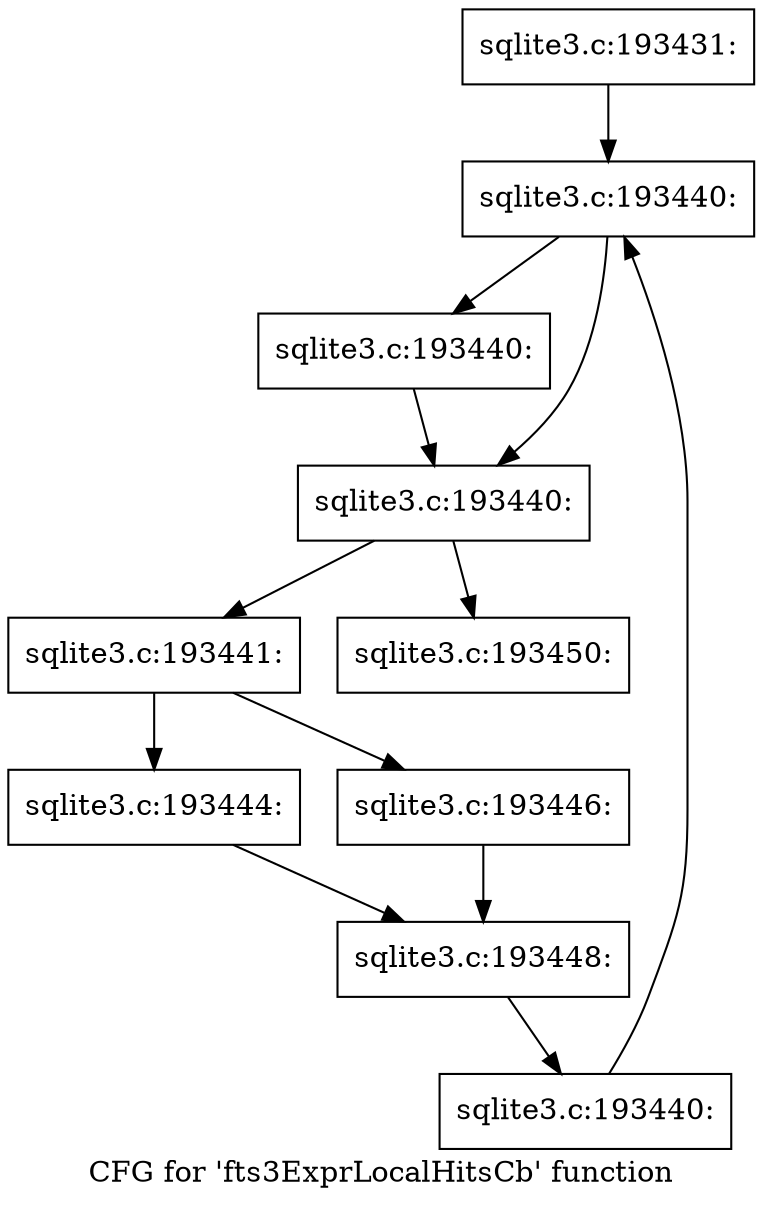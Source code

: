 digraph "CFG for 'fts3ExprLocalHitsCb' function" {
	label="CFG for 'fts3ExprLocalHitsCb' function";

	Node0x55c0fb3af4b0 [shape=record,label="{sqlite3.c:193431:}"];
	Node0x55c0fb3af4b0 -> Node0x55c0fb3b8530;
	Node0x55c0fb3b8530 [shape=record,label="{sqlite3.c:193440:}"];
	Node0x55c0fb3b8530 -> Node0x55c0fb3b8820;
	Node0x55c0fb3b8530 -> Node0x55c0fb3b87d0;
	Node0x55c0fb3b8820 [shape=record,label="{sqlite3.c:193440:}"];
	Node0x55c0fb3b8820 -> Node0x55c0fb3b87d0;
	Node0x55c0fb3b87d0 [shape=record,label="{sqlite3.c:193440:}"];
	Node0x55c0fb3b87d0 -> Node0x55c0fb3b8750;
	Node0x55c0fb3b87d0 -> Node0x55c0fb3b8380;
	Node0x55c0fb3b8750 [shape=record,label="{sqlite3.c:193441:}"];
	Node0x55c0fb3b8750 -> Node0x55c0fb3b99d0;
	Node0x55c0fb3b8750 -> Node0x55c0fb3b9a70;
	Node0x55c0fb3b99d0 [shape=record,label="{sqlite3.c:193444:}"];
	Node0x55c0fb3b99d0 -> Node0x55c0fb3b9a20;
	Node0x55c0fb3b9a70 [shape=record,label="{sqlite3.c:193446:}"];
	Node0x55c0fb3b9a70 -> Node0x55c0fb3b9a20;
	Node0x55c0fb3b9a20 [shape=record,label="{sqlite3.c:193448:}"];
	Node0x55c0fb3b9a20 -> Node0x55c0fb3b86c0;
	Node0x55c0fb3b86c0 [shape=record,label="{sqlite3.c:193440:}"];
	Node0x55c0fb3b86c0 -> Node0x55c0fb3b8530;
	Node0x55c0fb3b8380 [shape=record,label="{sqlite3.c:193450:}"];
}
